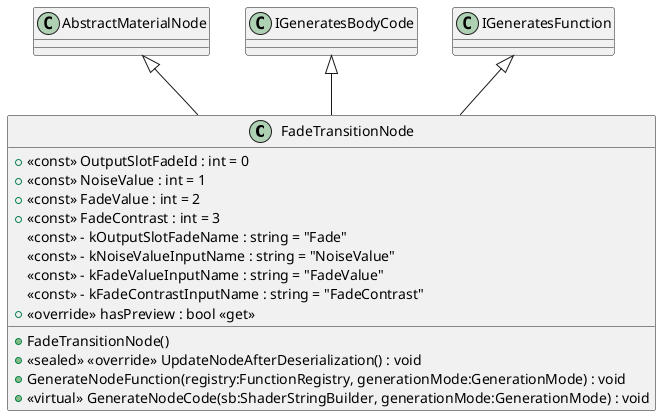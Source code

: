 @startuml
class FadeTransitionNode {
    + <<const>> OutputSlotFadeId : int = 0
    + <<const>> NoiseValue : int = 1
    + <<const>> FadeValue : int = 2
    + <<const>> FadeContrast : int = 3
    <<const>> - kOutputSlotFadeName : string = "Fade"
    <<const>> - kNoiseValueInputName : string = "NoiseValue"
    <<const>> - kFadeValueInputName : string = "FadeValue"
    <<const>> - kFadeContrastInputName : string = "FadeContrast"
    + <<override>> hasPreview : bool <<get>>
    + FadeTransitionNode()
    + <<sealed>> <<override>> UpdateNodeAfterDeserialization() : void
    + GenerateNodeFunction(registry:FunctionRegistry, generationMode:GenerationMode) : void
    + <<virtual>> GenerateNodeCode(sb:ShaderStringBuilder, generationMode:GenerationMode) : void
}
AbstractMaterialNode <|-- FadeTransitionNode
IGeneratesBodyCode <|-- FadeTransitionNode
IGeneratesFunction <|-- FadeTransitionNode
@enduml
